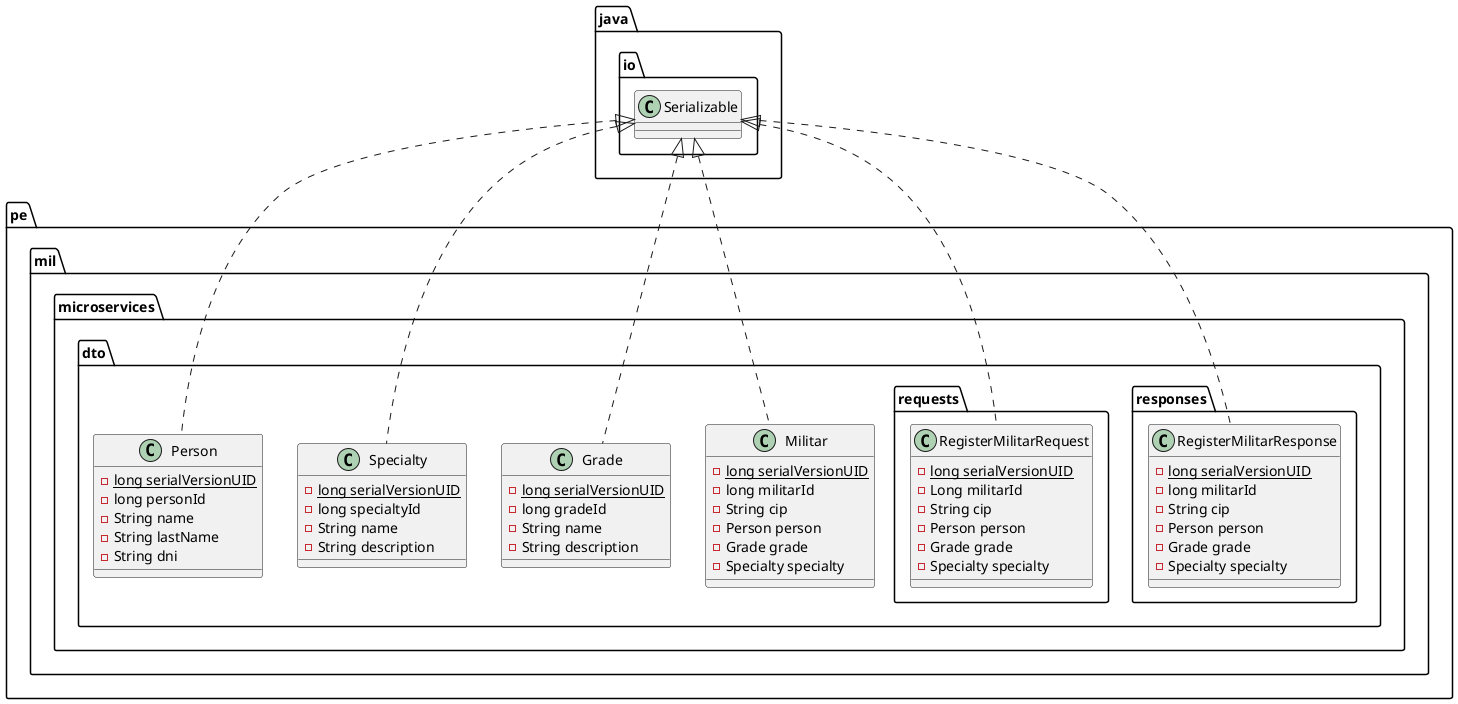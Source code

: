 @startuml
class pe.mil.microservices.dto.responses.RegisterMilitarResponse {
- {static} long serialVersionUID
- long militarId
- String cip
- Person person
- Grade grade
- Specialty specialty
}
class pe.mil.microservices.dto.Militar {
- {static} long serialVersionUID
- long militarId
- String cip
- Person person
- Grade grade
- Specialty specialty
}
class pe.mil.microservices.dto.Grade {
- {static} long serialVersionUID
- long gradeId
- String name
- String description
}
class pe.mil.microservices.dto.Specialty {
- {static} long serialVersionUID
- long specialtyId
- String name
- String description
}
class pe.mil.microservices.dto.requests.RegisterMilitarRequest {
- {static} long serialVersionUID
- Long militarId
- String cip
- Person person
- Grade grade
- Specialty specialty
}
class pe.mil.microservices.dto.Person {
- {static} long serialVersionUID
- long personId
- String name
- String lastName
- String dni
}


java.io.Serializable <|.. pe.mil.microservices.dto.responses.RegisterMilitarResponse
java.io.Serializable <|.. pe.mil.microservices.dto.Militar
java.io.Serializable <|.. pe.mil.microservices.dto.Grade
java.io.Serializable <|.. pe.mil.microservices.dto.Specialty
java.io.Serializable <|.. pe.mil.microservices.dto.requests.RegisterMilitarRequest
java.io.Serializable <|.. pe.mil.microservices.dto.Person
@enduml